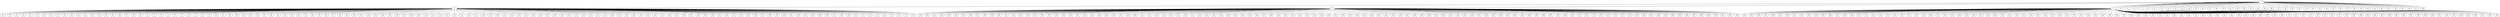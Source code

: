 
graph graphname {
    0 -- 1
0 -- 2
0 -- 3
0 -- 4
0 -- 5
0 -- 6
0 -- 7
0 -- 8
0 -- 9
0 -- 10
0 -- 11
0 -- 12
0 -- 13
0 -- 14
0 -- 15
0 -- 16
0 -- 17
0 -- 18
0 -- 19
0 -- 20
0 -- 21
0 -- 22
0 -- 23
0 -- 24
0 -- 25
0 -- 26
0 -- 27
0 -- 28
0 -- 29
0 -- 30
0 -- 31
0 -- 32
0 -- 33
0 -- 34
0 -- 35
0 -- 36
0 -- 37
0 -- 38
0 -- 39
0 -- 40
0 -- 41
0 -- 42
0 -- 43
0 -- 44
0 -- 45
0 -- 46
0 -- 47
0 -- 48
1 -- 49
1 -- 50
1 -- 51
1 -- 52
1 -- 53
1 -- 54
1 -- 55
1 -- 56
1 -- 57
1 -- 58
1 -- 59
1 -- 60
1 -- 61
1 -- 62
1 -- 63
1 -- 64
1 -- 65
1 -- 66
1 -- 67
1 -- 68
1 -- 69
1 -- 70
1 -- 71
1 -- 72
1 -- 73
1 -- 74
1 -- 75
1 -- 76
1 -- 77
1 -- 78
1 -- 79
1 -- 80
1 -- 81
1 -- 82
1 -- 83
1 -- 84
1 -- 85
1 -- 86
1 -- 87
1 -- 88
1 -- 89
1 -- 90
1 -- 91
1 -- 92
1 -- 93
1 -- 94
1 -- 95
1 -- 96
1 -- 97
1 -- 98
1 -- 99
1 -- 100
1 -- 101
1 -- 102
1 -- 103
1 -- 104
1 -- 105
1 -- 106
1 -- 107
1 -- 108
1 -- 109
1 -- 110
1 -- 111
1 -- 112
1 -- 113
1 -- 114
1 -- 115
1 -- 116
1 -- 117
1 -- 118
1 -- 119
1 -- 120
1 -- 121
1 -- 122
1 -- 123
1 -- 124
1 -- 125
1 -- 126
1 -- 127
1 -- 128
1 -- 129
1 -- 130
1 -- 131
1 -- 132
1 -- 133
1 -- 134
1 -- 135
1 -- 136
1 -- 137
1 -- 138
1 -- 139
1 -- 140
1 -- 141
1 -- 142
1 -- 143
1 -- 144
1 -- 145
1 -- 146
1 -- 147
1 -- 148
1 -- 149
1 -- 150
1 -- 151
1 -- 152
1 -- 153
1 -- 154
1 -- 155
1 -- 156
1 -- 157
1 -- 158
1 -- 159
1 -- 160
1 -- 161
1 -- 162
1 -- 163
1 -- 164
1 -- 165
1 -- 166
1 -- 167
1 -- 168
1 -- 169
1 -- 170
1 -- 171
1 -- 172
1 -- 173
1 -- 174
1 -- 175
1 -- 176
1 -- 177
1 -- 178
2 -- 179
2 -- 180
2 -- 181
2 -- 182
2 -- 183
2 -- 184
2 -- 185
2 -- 186
2 -- 187
2 -- 188
2 -- 189
2 -- 190
2 -- 191
2 -- 192
2 -- 193
2 -- 194
2 -- 195
2 -- 196
2 -- 197
2 -- 198
2 -- 199
2 -- 200
2 -- 201
2 -- 202
2 -- 203
2 -- 204
2 -- 205
2 -- 206
2 -- 207
2 -- 208
2 -- 209
2 -- 210
2 -- 211
2 -- 212
2 -- 213
2 -- 214
2 -- 215
2 -- 216
2 -- 217
2 -- 218
2 -- 219
2 -- 220
2 -- 221
2 -- 222
2 -- 223
2 -- 224
2 -- 225
2 -- 226
2 -- 227
2 -- 228
2 -- 229
2 -- 230
2 -- 231
2 -- 232
2 -- 233
2 -- 234
2 -- 235
2 -- 236
2 -- 237
2 -- 238
2 -- 239
2 -- 240
2 -- 241
2 -- 242
2 -- 243
2 -- 244
2 -- 245
2 -- 246
2 -- 247
2 -- 248
2 -- 249
2 -- 250
2 -- 251
2 -- 252
2 -- 253
2 -- 254
2 -- 255
2 -- 256
2 -- 257
2 -- 258
2 -- 259
2 -- 260
2 -- 261
2 -- 262
2 -- 263
2 -- 264
2 -- 265
2 -- 266
2 -- 267
2 -- 268
2 -- 269
2 -- 270
2 -- 271
2 -- 272
2 -- 273
2 -- 274
2 -- 275
2 -- 276
2 -- 277
2 -- 278
2 -- 279
2 -- 280
2 -- 281
2 -- 282
2 -- 283
2 -- 284
2 -- 285
2 -- 286
2 -- 287
2 -- 288
2 -- 289
2 -- 290
2 -- 291
2 -- 292
2 -- 293
3 -- 294
3 -- 295
3 -- 296
3 -- 297
3 -- 298
3 -- 299
3 -- 300
3 -- 301
3 -- 302
3 -- 303
3 -- 304
3 -- 305
3 -- 306
3 -- 307
3 -- 308
3 -- 309
3 -- 310
3 -- 311
3 -- 312
3 -- 313
3 -- 314
3 -- 315
3 -- 316
3 -- 317
3 -- 318
3 -- 319
3 -- 320
3 -- 321
3 -- 322
3 -- 323
3 -- 324
3 -- 325
3 -- 326
3 -- 327
3 -- 328
3 -- 329
3 -- 330
3 -- 331
3 -- 332
3 -- 333
3 -- 334
3 -- 335
3 -- 336
3 -- 337
3 -- 338
3 -- 339
3 -- 340
3 -- 341
3 -- 342
3 -- 343
3 -- 344
3 -- 345
3 -- 346
3 -- 347
3 -- 348
3 -- 349
3 -- 350
3 -- 351
3 -- 352
3 -- 353
3 -- 354
3 -- 355
3 -- 356
3 -- 357
3 -- 358
3 -- 359
3 -- 360
3 -- 361
3 -- 362
3 -- 363
3 -- 364
3 -- 365
3 -- 366
3 -- 367
3 -- 368
3 -- 369
3 -- 370
3 -- 371
3 -- 372
3 -- 373
3 -- 374
3 -- 375
3 -- 376
3 -- 377
3 -- 378
3 -- 379
3 -- 380
3 -- 381
3 -- 382
3 -- 383
3 -- 384
3 -- 385
3 -- 386
3 -- 387
3 -- 388
3 -- 389
3 -- 390
3 -- 391
3 -- 392
3 -- 393
3 -- 394
3 -- 395
3 -- 396
3 -- 397
3 -- 398
3 -- 399

}
